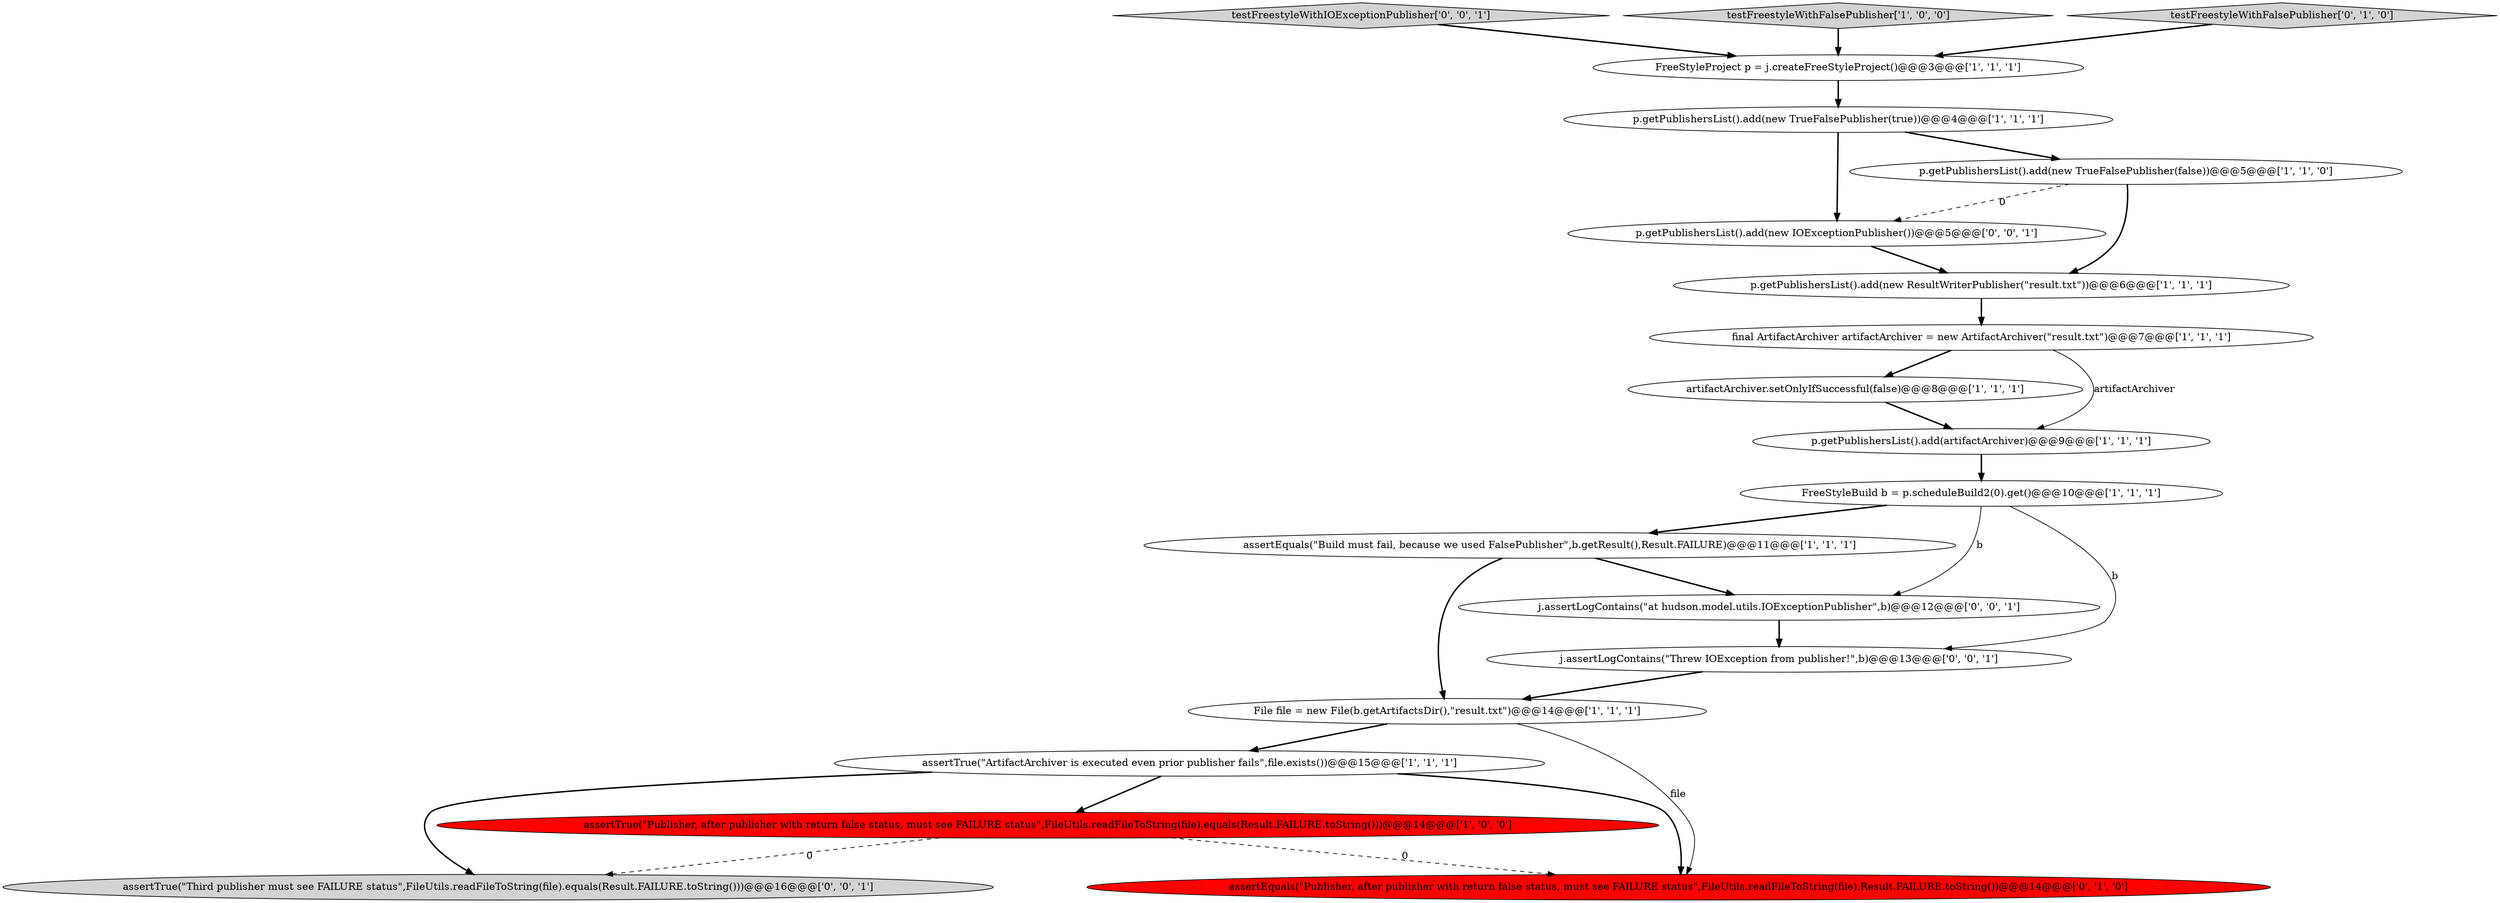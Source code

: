 digraph {
5 [style = filled, label = "assertEquals(\"Build must fail, because we used FalsePublisher\",b.getResult(),Result.FAILURE)@@@11@@@['1', '1', '1']", fillcolor = white, shape = ellipse image = "AAA0AAABBB1BBB"];
2 [style = filled, label = "artifactArchiver.setOnlyIfSuccessful(false)@@@8@@@['1', '1', '1']", fillcolor = white, shape = ellipse image = "AAA0AAABBB1BBB"];
7 [style = filled, label = "p.getPublishersList().add(artifactArchiver)@@@9@@@['1', '1', '1']", fillcolor = white, shape = ellipse image = "AAA0AAABBB1BBB"];
9 [style = filled, label = "p.getPublishersList().add(new ResultWriterPublisher(\"result.txt\"))@@@6@@@['1', '1', '1']", fillcolor = white, shape = ellipse image = "AAA0AAABBB1BBB"];
1 [style = filled, label = "assertTrue(\"ArtifactArchiver is executed even prior publisher fails\",file.exists())@@@15@@@['1', '1', '1']", fillcolor = white, shape = ellipse image = "AAA0AAABBB1BBB"];
10 [style = filled, label = "p.getPublishersList().add(new TrueFalsePublisher(true))@@@4@@@['1', '1', '1']", fillcolor = white, shape = ellipse image = "AAA0AAABBB1BBB"];
18 [style = filled, label = "assertTrue(\"Third publisher must see FAILURE status\",FileUtils.readFileToString(file).equals(Result.FAILURE.toString()))@@@16@@@['0', '0', '1']", fillcolor = lightgray, shape = ellipse image = "AAA0AAABBB3BBB"];
8 [style = filled, label = "final ArtifactArchiver artifactArchiver = new ArtifactArchiver(\"result.txt\")@@@7@@@['1', '1', '1']", fillcolor = white, shape = ellipse image = "AAA0AAABBB1BBB"];
19 [style = filled, label = "j.assertLogContains(\"at hudson.model.utils.IOExceptionPublisher\",b)@@@12@@@['0', '0', '1']", fillcolor = white, shape = ellipse image = "AAA0AAABBB3BBB"];
15 [style = filled, label = "testFreestyleWithIOExceptionPublisher['0', '0', '1']", fillcolor = lightgray, shape = diamond image = "AAA0AAABBB3BBB"];
4 [style = filled, label = "assertTrue(\"Publisher, after publisher with return false status, must see FAILURE status\",FileUtils.readFileToString(file).equals(Result.FAILURE.toString()))@@@14@@@['1', '0', '0']", fillcolor = red, shape = ellipse image = "AAA1AAABBB1BBB"];
3 [style = filled, label = "FreeStyleBuild b = p.scheduleBuild2(0).get()@@@10@@@['1', '1', '1']", fillcolor = white, shape = ellipse image = "AAA0AAABBB1BBB"];
6 [style = filled, label = "testFreestyleWithFalsePublisher['1', '0', '0']", fillcolor = lightgray, shape = diamond image = "AAA0AAABBB1BBB"];
14 [style = filled, label = "testFreestyleWithFalsePublisher['0', '1', '0']", fillcolor = lightgray, shape = diamond image = "AAA0AAABBB2BBB"];
0 [style = filled, label = "FreeStyleProject p = j.createFreeStyleProject()@@@3@@@['1', '1', '1']", fillcolor = white, shape = ellipse image = "AAA0AAABBB1BBB"];
13 [style = filled, label = "assertEquals(\"Publisher, after publisher with return false status, must see FAILURE status\",FileUtils.readFileToString(file),Result.FAILURE.toString())@@@14@@@['0', '1', '0']", fillcolor = red, shape = ellipse image = "AAA1AAABBB2BBB"];
17 [style = filled, label = "p.getPublishersList().add(new IOExceptionPublisher())@@@5@@@['0', '0', '1']", fillcolor = white, shape = ellipse image = "AAA0AAABBB3BBB"];
11 [style = filled, label = "p.getPublishersList().add(new TrueFalsePublisher(false))@@@5@@@['1', '1', '0']", fillcolor = white, shape = ellipse image = "AAA0AAABBB1BBB"];
12 [style = filled, label = "File file = new File(b.getArtifactsDir(),\"result.txt\")@@@14@@@['1', '1', '1']", fillcolor = white, shape = ellipse image = "AAA0AAABBB1BBB"];
16 [style = filled, label = "j.assertLogContains(\"Threw IOException from publisher!\",b)@@@13@@@['0', '0', '1']", fillcolor = white, shape = ellipse image = "AAA0AAABBB3BBB"];
4->18 [style = dashed, label="0"];
8->7 [style = solid, label="artifactArchiver"];
1->4 [style = bold, label=""];
12->13 [style = solid, label="file"];
17->9 [style = bold, label=""];
1->18 [style = bold, label=""];
10->17 [style = bold, label=""];
6->0 [style = bold, label=""];
11->17 [style = dashed, label="0"];
11->9 [style = bold, label=""];
9->8 [style = bold, label=""];
12->1 [style = bold, label=""];
1->13 [style = bold, label=""];
7->3 [style = bold, label=""];
19->16 [style = bold, label=""];
5->19 [style = bold, label=""];
0->10 [style = bold, label=""];
3->5 [style = bold, label=""];
3->19 [style = solid, label="b"];
14->0 [style = bold, label=""];
8->2 [style = bold, label=""];
5->12 [style = bold, label=""];
15->0 [style = bold, label=""];
2->7 [style = bold, label=""];
4->13 [style = dashed, label="0"];
16->12 [style = bold, label=""];
3->16 [style = solid, label="b"];
10->11 [style = bold, label=""];
}
